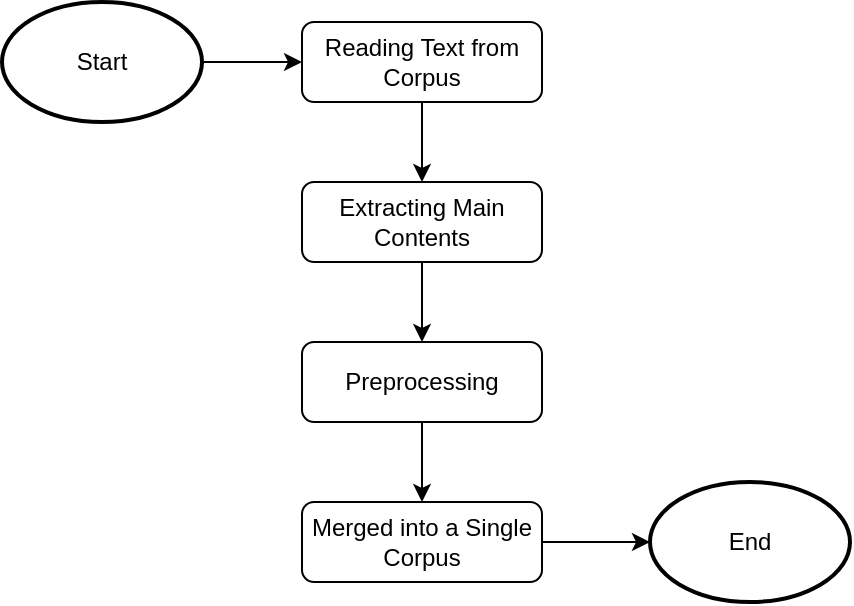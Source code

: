 <mxfile version="26.0.5" pages="4">
  <diagram id="C5RBs43oDa-KdzZeNtuy" name="Page-1">
    <mxGraphModel dx="792" dy="1136" grid="1" gridSize="10" guides="1" tooltips="1" connect="1" arrows="1" fold="1" page="1" pageScale="1" pageWidth="827" pageHeight="1169" math="0" shadow="0">
      <root>
        <mxCell id="WIyWlLk6GJQsqaUBKTNV-0" />
        <mxCell id="WIyWlLk6GJQsqaUBKTNV-1" parent="WIyWlLk6GJQsqaUBKTNV-0" />
        <mxCell id="OSFhY1zVLBIhbrehDJVU-4" style="edgeStyle=orthogonalEdgeStyle;rounded=0;orthogonalLoop=1;jettySize=auto;html=1;exitX=1;exitY=0.5;exitDx=0;exitDy=0;exitPerimeter=0;entryX=0;entryY=0.5;entryDx=0;entryDy=0;" edge="1" parent="WIyWlLk6GJQsqaUBKTNV-1" source="OSFhY1zVLBIhbrehDJVU-2" target="OSFhY1zVLBIhbrehDJVU-3">
          <mxGeometry relative="1" as="geometry" />
        </mxCell>
        <mxCell id="OSFhY1zVLBIhbrehDJVU-2" value="Start" style="strokeWidth=2;html=1;shape=mxgraph.flowchart.start_1;whiteSpace=wrap;" vertex="1" parent="WIyWlLk6GJQsqaUBKTNV-1">
          <mxGeometry x="40" y="30" width="100" height="60" as="geometry" />
        </mxCell>
        <mxCell id="OSFhY1zVLBIhbrehDJVU-7" style="edgeStyle=orthogonalEdgeStyle;rounded=0;orthogonalLoop=1;jettySize=auto;html=1;exitX=0.5;exitY=1;exitDx=0;exitDy=0;entryX=0.5;entryY=0;entryDx=0;entryDy=0;" edge="1" parent="WIyWlLk6GJQsqaUBKTNV-1" source="OSFhY1zVLBIhbrehDJVU-3" target="OSFhY1zVLBIhbrehDJVU-6">
          <mxGeometry relative="1" as="geometry" />
        </mxCell>
        <mxCell id="OSFhY1zVLBIhbrehDJVU-3" value="Reading Text from Corpus" style="rounded=1;whiteSpace=wrap;html=1;fontSize=12;glass=0;strokeWidth=1;shadow=0;" vertex="1" parent="WIyWlLk6GJQsqaUBKTNV-1">
          <mxGeometry x="190" y="40" width="120" height="40" as="geometry" />
        </mxCell>
        <mxCell id="OSFhY1zVLBIhbrehDJVU-10" style="edgeStyle=orthogonalEdgeStyle;rounded=0;orthogonalLoop=1;jettySize=auto;html=1;exitX=0.5;exitY=1;exitDx=0;exitDy=0;entryX=0.5;entryY=0;entryDx=0;entryDy=0;" edge="1" parent="WIyWlLk6GJQsqaUBKTNV-1" source="OSFhY1zVLBIhbrehDJVU-5" target="OSFhY1zVLBIhbrehDJVU-9">
          <mxGeometry relative="1" as="geometry" />
        </mxCell>
        <mxCell id="OSFhY1zVLBIhbrehDJVU-5" value="Preprocessing" style="rounded=1;whiteSpace=wrap;html=1;fontSize=12;glass=0;strokeWidth=1;shadow=0;" vertex="1" parent="WIyWlLk6GJQsqaUBKTNV-1">
          <mxGeometry x="190" y="200" width="120" height="40" as="geometry" />
        </mxCell>
        <mxCell id="OSFhY1zVLBIhbrehDJVU-8" style="edgeStyle=orthogonalEdgeStyle;rounded=0;orthogonalLoop=1;jettySize=auto;html=1;exitX=0.5;exitY=1;exitDx=0;exitDy=0;entryX=0.5;entryY=0;entryDx=0;entryDy=0;" edge="1" parent="WIyWlLk6GJQsqaUBKTNV-1" source="OSFhY1zVLBIhbrehDJVU-6" target="OSFhY1zVLBIhbrehDJVU-5">
          <mxGeometry relative="1" as="geometry" />
        </mxCell>
        <mxCell id="OSFhY1zVLBIhbrehDJVU-6" value="Extracting Main Contents" style="rounded=1;whiteSpace=wrap;html=1;fontSize=12;glass=0;strokeWidth=1;shadow=0;" vertex="1" parent="WIyWlLk6GJQsqaUBKTNV-1">
          <mxGeometry x="190" y="120" width="120" height="40" as="geometry" />
        </mxCell>
        <mxCell id="OSFhY1zVLBIhbrehDJVU-9" value="Merged into a Single Corpus" style="rounded=1;whiteSpace=wrap;html=1;fontSize=12;glass=0;strokeWidth=1;shadow=0;" vertex="1" parent="WIyWlLk6GJQsqaUBKTNV-1">
          <mxGeometry x="190" y="280" width="120" height="40" as="geometry" />
        </mxCell>
        <mxCell id="OSFhY1zVLBIhbrehDJVU-11" value="End" style="strokeWidth=2;html=1;shape=mxgraph.flowchart.start_1;whiteSpace=wrap;" vertex="1" parent="WIyWlLk6GJQsqaUBKTNV-1">
          <mxGeometry x="364" y="270" width="100" height="60" as="geometry" />
        </mxCell>
        <mxCell id="OSFhY1zVLBIhbrehDJVU-12" style="edgeStyle=orthogonalEdgeStyle;rounded=0;orthogonalLoop=1;jettySize=auto;html=1;exitX=1;exitY=0.5;exitDx=0;exitDy=0;entryX=0;entryY=0.5;entryDx=0;entryDy=0;entryPerimeter=0;" edge="1" parent="WIyWlLk6GJQsqaUBKTNV-1" source="OSFhY1zVLBIhbrehDJVU-9" target="OSFhY1zVLBIhbrehDJVU-11">
          <mxGeometry relative="1" as="geometry" />
        </mxCell>
      </root>
    </mxGraphModel>
  </diagram>
  <diagram id="Zvw9sH5_LuOJtjx7pqMQ" name="Page-2">
    <mxGraphModel dx="792" dy="1136" grid="1" gridSize="10" guides="1" tooltips="1" connect="1" arrows="1" fold="1" page="1" pageScale="1" pageWidth="850" pageHeight="1100" math="0" shadow="0">
      <root>
        <mxCell id="0" />
        <mxCell id="1" parent="0" />
        <mxCell id="M7lmwAHoQdcRzypqdLyL-1" style="edgeStyle=orthogonalEdgeStyle;rounded=0;orthogonalLoop=1;jettySize=auto;html=1;exitX=1;exitY=0.5;exitDx=0;exitDy=0;exitPerimeter=0;entryX=0;entryY=0.5;entryDx=0;entryDy=0;" edge="1" parent="1" source="M7lmwAHoQdcRzypqdLyL-2" target="M7lmwAHoQdcRzypqdLyL-4">
          <mxGeometry relative="1" as="geometry" />
        </mxCell>
        <mxCell id="M7lmwAHoQdcRzypqdLyL-2" value="Start" style="strokeWidth=2;html=1;shape=mxgraph.flowchart.start_1;whiteSpace=wrap;" vertex="1" parent="1">
          <mxGeometry x="40" y="30" width="100" height="60" as="geometry" />
        </mxCell>
        <mxCell id="M7lmwAHoQdcRzypqdLyL-3" style="edgeStyle=orthogonalEdgeStyle;rounded=0;orthogonalLoop=1;jettySize=auto;html=1;exitX=0.5;exitY=1;exitDx=0;exitDy=0;entryX=0.5;entryY=0;entryDx=0;entryDy=0;" edge="1" parent="1" source="M7lmwAHoQdcRzypqdLyL-4" target="M7lmwAHoQdcRzypqdLyL-8">
          <mxGeometry relative="1" as="geometry" />
        </mxCell>
        <mxCell id="M7lmwAHoQdcRzypqdLyL-4" value="Create Directory to Store the Dictionary" style="rounded=1;whiteSpace=wrap;html=1;fontSize=12;glass=0;strokeWidth=1;shadow=0;" vertex="1" parent="1">
          <mxGeometry x="190" y="40" width="120" height="40" as="geometry" />
        </mxCell>
        <mxCell id="M7lmwAHoQdcRzypqdLyL-5" style="edgeStyle=orthogonalEdgeStyle;rounded=0;orthogonalLoop=1;jettySize=auto;html=1;exitX=0.5;exitY=1;exitDx=0;exitDy=0;entryX=0.5;entryY=0;entryDx=0;entryDy=0;" edge="1" parent="1" source="M7lmwAHoQdcRzypqdLyL-6" target="M7lmwAHoQdcRzypqdLyL-9">
          <mxGeometry relative="1" as="geometry" />
        </mxCell>
        <mxCell id="M7lmwAHoQdcRzypqdLyL-6" value="Tokenization" style="rounded=1;whiteSpace=wrap;html=1;fontSize=12;glass=0;strokeWidth=1;shadow=0;" vertex="1" parent="1">
          <mxGeometry x="190" y="200" width="120" height="40" as="geometry" />
        </mxCell>
        <mxCell id="M7lmwAHoQdcRzypqdLyL-7" style="edgeStyle=orthogonalEdgeStyle;rounded=0;orthogonalLoop=1;jettySize=auto;html=1;exitX=0.5;exitY=1;exitDx=0;exitDy=0;entryX=0.5;entryY=0;entryDx=0;entryDy=0;" edge="1" parent="1" source="M7lmwAHoQdcRzypqdLyL-8" target="M7lmwAHoQdcRzypqdLyL-6">
          <mxGeometry relative="1" as="geometry" />
        </mxCell>
        <mxCell id="M7lmwAHoQdcRzypqdLyL-8" value="Get the Text from the Corpus" style="rounded=1;whiteSpace=wrap;html=1;fontSize=12;glass=0;strokeWidth=1;shadow=0;" vertex="1" parent="1">
          <mxGeometry x="190" y="120" width="120" height="40" as="geometry" />
        </mxCell>
        <mxCell id="M7lmwAHoQdcRzypqdLyL-16" style="edgeStyle=orthogonalEdgeStyle;rounded=0;orthogonalLoop=1;jettySize=auto;html=1;exitX=1;exitY=0.5;exitDx=0;exitDy=0;entryX=0;entryY=0.5;entryDx=0;entryDy=0;" edge="1" parent="1" source="M7lmwAHoQdcRzypqdLyL-9" target="M7lmwAHoQdcRzypqdLyL-12">
          <mxGeometry relative="1" as="geometry" />
        </mxCell>
        <mxCell id="M7lmwAHoQdcRzypqdLyL-9" value="Preprocessing" style="rounded=1;whiteSpace=wrap;html=1;fontSize=12;glass=0;strokeWidth=1;shadow=0;" vertex="1" parent="1">
          <mxGeometry x="190" y="280" width="120" height="40" as="geometry" />
        </mxCell>
        <mxCell id="M7lmwAHoQdcRzypqdLyL-18" style="edgeStyle=orthogonalEdgeStyle;rounded=0;orthogonalLoop=1;jettySize=auto;html=1;exitX=0.5;exitY=0;exitDx=0;exitDy=0;entryX=0.5;entryY=1;entryDx=0;entryDy=0;" edge="1" parent="1" source="M7lmwAHoQdcRzypqdLyL-12" target="M7lmwAHoQdcRzypqdLyL-17">
          <mxGeometry relative="1" as="geometry" />
        </mxCell>
        <mxCell id="M7lmwAHoQdcRzypqdLyL-12" value="Combined with General English" style="rounded=1;whiteSpace=wrap;html=1;fontSize=12;glass=0;strokeWidth=1;shadow=0;" vertex="1" parent="1">
          <mxGeometry x="365" y="280" width="120" height="40" as="geometry" />
        </mxCell>
        <mxCell id="M7lmwAHoQdcRzypqdLyL-17" value="Save the Dictionary" style="rounded=1;whiteSpace=wrap;html=1;fontSize=12;glass=0;strokeWidth=1;shadow=0;" vertex="1" parent="1">
          <mxGeometry x="365" y="200" width="120" height="40" as="geometry" />
        </mxCell>
        <mxCell id="M7lmwAHoQdcRzypqdLyL-19" value="End" style="strokeWidth=2;html=1;shape=mxgraph.flowchart.start_1;whiteSpace=wrap;" vertex="1" parent="1">
          <mxGeometry x="540" y="190" width="100" height="60" as="geometry" />
        </mxCell>
        <mxCell id="M7lmwAHoQdcRzypqdLyL-20" style="edgeStyle=orthogonalEdgeStyle;rounded=0;orthogonalLoop=1;jettySize=auto;html=1;exitX=1;exitY=0.5;exitDx=0;exitDy=0;entryX=0;entryY=0.5;entryDx=0;entryDy=0;entryPerimeter=0;" edge="1" parent="1" source="M7lmwAHoQdcRzypqdLyL-17" target="M7lmwAHoQdcRzypqdLyL-19">
          <mxGeometry relative="1" as="geometry" />
        </mxCell>
      </root>
    </mxGraphModel>
  </diagram>
  <diagram id="W-mHKG8sjBY40QXtWyhc" name="Page-3">
    <mxGraphModel dx="754" dy="1082" grid="1" gridSize="10" guides="1" tooltips="1" connect="1" arrows="1" fold="1" page="1" pageScale="1" pageWidth="850" pageHeight="1100" math="0" shadow="0">
      <root>
        <mxCell id="0" />
        <mxCell id="1" parent="0" />
        <mxCell id="UWZoVWcZnW0mq5JRyUD9-1" style="edgeStyle=orthogonalEdgeStyle;rounded=0;orthogonalLoop=1;jettySize=auto;html=1;exitX=1;exitY=0.5;exitDx=0;exitDy=0;exitPerimeter=0;entryX=0;entryY=0.5;entryDx=0;entryDy=0;" edge="1" parent="1" source="UWZoVWcZnW0mq5JRyUD9-2" target="UWZoVWcZnW0mq5JRyUD9-3">
          <mxGeometry relative="1" as="geometry" />
        </mxCell>
        <mxCell id="UWZoVWcZnW0mq5JRyUD9-2" value="Start" style="strokeWidth=2;html=1;shape=mxgraph.flowchart.start_1;whiteSpace=wrap;" vertex="1" parent="1">
          <mxGeometry x="40" y="30" width="100" height="60" as="geometry" />
        </mxCell>
        <mxCell id="UWZoVWcZnW0mq5JRyUD9-7" style="edgeStyle=orthogonalEdgeStyle;rounded=0;orthogonalLoop=1;jettySize=auto;html=1;exitX=0.5;exitY=1;exitDx=0;exitDy=0;entryX=0.5;entryY=0;entryDx=0;entryDy=0;" edge="1" parent="1" source="UWZoVWcZnW0mq5JRyUD9-3" target="UWZoVWcZnW0mq5JRyUD9-4">
          <mxGeometry relative="1" as="geometry" />
        </mxCell>
        <mxCell id="UWZoVWcZnW0mq5JRyUD9-3" value="Sentence Segmentation" style="rounded=1;whiteSpace=wrap;html=1;fontSize=12;glass=0;strokeWidth=1;shadow=0;" vertex="1" parent="1">
          <mxGeometry x="190" y="40" width="120" height="40" as="geometry" />
        </mxCell>
        <mxCell id="UWZoVWcZnW0mq5JRyUD9-8" style="edgeStyle=orthogonalEdgeStyle;rounded=0;orthogonalLoop=1;jettySize=auto;html=1;exitX=0.5;exitY=1;exitDx=0;exitDy=0;entryX=0.5;entryY=0;entryDx=0;entryDy=0;" edge="1" parent="1" source="UWZoVWcZnW0mq5JRyUD9-4" target="UWZoVWcZnW0mq5JRyUD9-5">
          <mxGeometry relative="1" as="geometry" />
        </mxCell>
        <mxCell id="UWZoVWcZnW0mq5JRyUD9-4" value="Tokenization" style="rounded=1;whiteSpace=wrap;html=1;fontSize=12;glass=0;strokeWidth=1;shadow=0;" vertex="1" parent="1">
          <mxGeometry x="190" y="120" width="120" height="40" as="geometry" />
        </mxCell>
        <mxCell id="UWZoVWcZnW0mq5JRyUD9-9" style="edgeStyle=orthogonalEdgeStyle;rounded=0;orthogonalLoop=1;jettySize=auto;html=1;exitX=0.5;exitY=1;exitDx=0;exitDy=0;entryX=0.5;entryY=0;entryDx=0;entryDy=0;" edge="1" parent="1" source="UWZoVWcZnW0mq5JRyUD9-5" target="UWZoVWcZnW0mq5JRyUD9-6">
          <mxGeometry relative="1" as="geometry" />
        </mxCell>
        <mxCell id="UWZoVWcZnW0mq5JRyUD9-5" value="Padding" style="rounded=1;whiteSpace=wrap;html=1;fontSize=12;glass=0;strokeWidth=1;shadow=0;" vertex="1" parent="1">
          <mxGeometry x="190" y="200" width="120" height="40" as="geometry" />
        </mxCell>
        <mxCell id="UWZoVWcZnW0mq5JRyUD9-12" style="edgeStyle=orthogonalEdgeStyle;rounded=0;orthogonalLoop=1;jettySize=auto;html=1;exitX=1;exitY=0.5;exitDx=0;exitDy=0;entryX=0;entryY=0.5;entryDx=0;entryDy=0;" edge="1" parent="1" source="UWZoVWcZnW0mq5JRyUD9-6" target="UWZoVWcZnW0mq5JRyUD9-10">
          <mxGeometry relative="1" as="geometry" />
        </mxCell>
        <mxCell id="UWZoVWcZnW0mq5JRyUD9-6" value="Build N-Gram Model" style="rounded=1;whiteSpace=wrap;html=1;fontSize=12;glass=0;strokeWidth=1;shadow=0;" vertex="1" parent="1">
          <mxGeometry x="190" y="280" width="120" height="40" as="geometry" />
        </mxCell>
        <mxCell id="UWZoVWcZnW0mq5JRyUD9-13" style="edgeStyle=orthogonalEdgeStyle;rounded=0;orthogonalLoop=1;jettySize=auto;html=1;exitX=0.5;exitY=1;exitDx=0;exitDy=0;entryX=0.5;entryY=0;entryDx=0;entryDy=0;" edge="1" parent="1" source="UWZoVWcZnW0mq5JRyUD9-10" target="UWZoVWcZnW0mq5JRyUD9-11">
          <mxGeometry relative="1" as="geometry" />
        </mxCell>
        <mxCell id="UWZoVWcZnW0mq5JRyUD9-10" value="Check for non-word Error" style="rounded=1;whiteSpace=wrap;html=1;fontSize=12;glass=0;strokeWidth=1;shadow=0;" vertex="1" parent="1">
          <mxGeometry x="370" y="50" width="120" height="40" as="geometry" />
        </mxCell>
        <mxCell id="UWZoVWcZnW0mq5JRyUD9-15" style="edgeStyle=orthogonalEdgeStyle;rounded=0;orthogonalLoop=1;jettySize=auto;html=1;exitX=1;exitY=0.5;exitDx=0;exitDy=0;entryX=0;entryY=0.5;entryDx=0;entryDy=0;" edge="1" parent="1" source="UWZoVWcZnW0mq5JRyUD9-11" target="UWZoVWcZnW0mq5JRyUD9-14">
          <mxGeometry relative="1" as="geometry" />
        </mxCell>
        <mxCell id="UWZoVWcZnW0mq5JRyUD9-16" value="Yes" style="edgeLabel;html=1;align=center;verticalAlign=middle;resizable=0;points=[];" vertex="1" connectable="0" parent="UWZoVWcZnW0mq5JRyUD9-15">
          <mxGeometry x="-0.2" y="4" relative="1" as="geometry">
            <mxPoint y="3" as="offset" />
          </mxGeometry>
        </mxCell>
        <mxCell id="UWZoVWcZnW0mq5JRyUD9-32" style="edgeStyle=orthogonalEdgeStyle;rounded=0;orthogonalLoop=1;jettySize=auto;html=1;exitX=0.5;exitY=1;exitDx=0;exitDy=0;entryX=0;entryY=0.5;entryDx=0;entryDy=0;" edge="1" parent="1" source="UWZoVWcZnW0mq5JRyUD9-11" target="UWZoVWcZnW0mq5JRyUD9-31">
          <mxGeometry relative="1" as="geometry" />
        </mxCell>
        <mxCell id="UWZoVWcZnW0mq5JRyUD9-11" value="Token&amp;nbsp;&lt;div&gt;existed?&lt;/div&gt;" style="rhombus;whiteSpace=wrap;html=1;" vertex="1" parent="1">
          <mxGeometry x="390" y="138" width="80" height="80" as="geometry" />
        </mxCell>
        <mxCell id="UWZoVWcZnW0mq5JRyUD9-20" style="edgeStyle=orthogonalEdgeStyle;rounded=0;orthogonalLoop=1;jettySize=auto;html=1;exitX=1;exitY=0.5;exitDx=0;exitDy=0;entryX=0;entryY=0.5;entryDx=0;entryDy=0;" edge="1" parent="1" source="UWZoVWcZnW0mq5JRyUD9-14" target="UWZoVWcZnW0mq5JRyUD9-17">
          <mxGeometry relative="1" as="geometry" />
        </mxCell>
        <mxCell id="UWZoVWcZnW0mq5JRyUD9-21" style="edgeStyle=orthogonalEdgeStyle;rounded=0;orthogonalLoop=1;jettySize=auto;html=1;exitX=1;exitY=0.5;exitDx=0;exitDy=0;entryX=0;entryY=0.5;entryDx=0;entryDy=0;" edge="1" parent="1" source="UWZoVWcZnW0mq5JRyUD9-14" target="UWZoVWcZnW0mq5JRyUD9-18">
          <mxGeometry relative="1" as="geometry" />
        </mxCell>
        <mxCell id="UWZoVWcZnW0mq5JRyUD9-22" style="edgeStyle=orthogonalEdgeStyle;rounded=0;orthogonalLoop=1;jettySize=auto;html=1;exitX=1;exitY=0.5;exitDx=0;exitDy=0;entryX=0;entryY=0.5;entryDx=0;entryDy=0;" edge="1" parent="1" source="UWZoVWcZnW0mq5JRyUD9-14" target="UWZoVWcZnW0mq5JRyUD9-19">
          <mxGeometry relative="1" as="geometry" />
        </mxCell>
        <mxCell id="UWZoVWcZnW0mq5JRyUD9-14" value="Check for real-word Error" style="rounded=1;whiteSpace=wrap;html=1;fontSize=12;glass=0;strokeWidth=1;shadow=0;" vertex="1" parent="1">
          <mxGeometry x="520" y="158" width="120" height="40" as="geometry" />
        </mxCell>
        <mxCell id="UWZoVWcZnW0mq5JRyUD9-24" style="edgeStyle=orthogonalEdgeStyle;rounded=0;orthogonalLoop=1;jettySize=auto;html=1;exitX=1;exitY=0.5;exitDx=0;exitDy=0;entryX=0;entryY=0.5;entryDx=0;entryDy=0;" edge="1" parent="1" source="UWZoVWcZnW0mq5JRyUD9-17" target="UWZoVWcZnW0mq5JRyUD9-23">
          <mxGeometry relative="1" as="geometry" />
        </mxCell>
        <mxCell id="UWZoVWcZnW0mq5JRyUD9-17" value="Calculate Bigram Probs" style="rounded=1;whiteSpace=wrap;html=1;fontSize=12;glass=0;strokeWidth=1;shadow=0;" vertex="1" parent="1">
          <mxGeometry x="685" y="88" width="120" height="40" as="geometry" />
        </mxCell>
        <mxCell id="UWZoVWcZnW0mq5JRyUD9-45" style="edgeStyle=orthogonalEdgeStyle;rounded=0;orthogonalLoop=1;jettySize=auto;html=1;exitX=1;exitY=0.5;exitDx=0;exitDy=0;entryX=0;entryY=0.5;entryDx=0;entryDy=0;" edge="1" parent="1" source="UWZoVWcZnW0mq5JRyUD9-18" target="UWZoVWcZnW0mq5JRyUD9-23">
          <mxGeometry relative="1" as="geometry" />
        </mxCell>
        <mxCell id="UWZoVWcZnW0mq5JRyUD9-18" value="Calculate Right Bigram Probs" style="rounded=1;whiteSpace=wrap;html=1;fontSize=12;glass=0;strokeWidth=1;shadow=0;" vertex="1" parent="1">
          <mxGeometry x="685" y="158" width="120" height="40" as="geometry" />
        </mxCell>
        <mxCell id="UWZoVWcZnW0mq5JRyUD9-26" style="edgeStyle=orthogonalEdgeStyle;rounded=0;orthogonalLoop=1;jettySize=auto;html=1;exitX=1;exitY=0.5;exitDx=0;exitDy=0;entryX=0;entryY=0.5;entryDx=0;entryDy=0;" edge="1" parent="1" source="UWZoVWcZnW0mq5JRyUD9-19" target="UWZoVWcZnW0mq5JRyUD9-23">
          <mxGeometry relative="1" as="geometry" />
        </mxCell>
        <mxCell id="UWZoVWcZnW0mq5JRyUD9-19" value="Calculate Trigram Probs" style="rounded=1;whiteSpace=wrap;html=1;fontSize=12;glass=0;strokeWidth=1;shadow=0;" vertex="1" parent="1">
          <mxGeometry x="685" y="228" width="120" height="40" as="geometry" />
        </mxCell>
        <mxCell id="UWZoVWcZnW0mq5JRyUD9-29" style="edgeStyle=orthogonalEdgeStyle;rounded=0;orthogonalLoop=1;jettySize=auto;html=1;exitX=1;exitY=0.5;exitDx=0;exitDy=0;entryX=0;entryY=0.5;entryDx=0;entryDy=0;" edge="1" parent="1" source="UWZoVWcZnW0mq5JRyUD9-23" target="UWZoVWcZnW0mq5JRyUD9-28">
          <mxGeometry relative="1" as="geometry" />
        </mxCell>
        <mxCell id="UWZoVWcZnW0mq5JRyUD9-23" value="Calculate Weighted Probs" style="rounded=1;whiteSpace=wrap;html=1;fontSize=12;glass=0;strokeWidth=1;shadow=0;" vertex="1" parent="1">
          <mxGeometry x="865" y="158" width="120" height="40" as="geometry" />
        </mxCell>
        <mxCell id="UWZoVWcZnW0mq5JRyUD9-36" style="edgeStyle=orthogonalEdgeStyle;rounded=0;orthogonalLoop=1;jettySize=auto;html=1;exitX=0.5;exitY=1;exitDx=0;exitDy=0;entryX=0.5;entryY=0;entryDx=0;entryDy=0;" edge="1" parent="1" source="UWZoVWcZnW0mq5JRyUD9-28" target="UWZoVWcZnW0mq5JRyUD9-30">
          <mxGeometry relative="1" as="geometry" />
        </mxCell>
        <mxCell id="UWZoVWcZnW0mq5JRyUD9-41" value="Yes" style="edgeLabel;html=1;align=center;verticalAlign=middle;resizable=0;points=[];" vertex="1" connectable="0" parent="UWZoVWcZnW0mq5JRyUD9-36">
          <mxGeometry x="0.229" y="-2" relative="1" as="geometry">
            <mxPoint x="14" as="offset" />
          </mxGeometry>
        </mxCell>
        <mxCell id="UWZoVWcZnW0mq5JRyUD9-40" style="edgeStyle=orthogonalEdgeStyle;rounded=0;orthogonalLoop=1;jettySize=auto;html=1;exitX=0.5;exitY=1;exitDx=0;exitDy=0;entryX=0.5;entryY=0;entryDx=0;entryDy=0;" edge="1" parent="1" source="UWZoVWcZnW0mq5JRyUD9-28" target="UWZoVWcZnW0mq5JRyUD9-39">
          <mxGeometry relative="1" as="geometry" />
        </mxCell>
        <mxCell id="UWZoVWcZnW0mq5JRyUD9-42" value="No" style="edgeLabel;html=1;align=center;verticalAlign=middle;resizable=0;points=[];" vertex="1" connectable="0" parent="UWZoVWcZnW0mq5JRyUD9-40">
          <mxGeometry x="-0.043" y="3" relative="1" as="geometry">
            <mxPoint y="2" as="offset" />
          </mxGeometry>
        </mxCell>
        <mxCell id="UWZoVWcZnW0mq5JRyUD9-28" value="Probs &amp;lt; Threshold?" style="rhombus;whiteSpace=wrap;html=1;" vertex="1" parent="1">
          <mxGeometry x="1025" y="138" width="80" height="80" as="geometry" />
        </mxCell>
        <mxCell id="UWZoVWcZnW0mq5JRyUD9-30" value="Mark Token as Real-Word Error" style="rounded=1;whiteSpace=wrap;html=1;fontSize=12;glass=0;strokeWidth=1;shadow=0;" vertex="1" parent="1">
          <mxGeometry x="915" y="268" width="120" height="40" as="geometry" />
        </mxCell>
        <mxCell id="UWZoVWcZnW0mq5JRyUD9-31" value="Marked as Non-Word Error" style="rounded=1;whiteSpace=wrap;html=1;fontSize=12;glass=0;strokeWidth=1;shadow=0;" vertex="1" parent="1">
          <mxGeometry x="515" y="330" width="120" height="40" as="geometry" />
        </mxCell>
        <mxCell id="UWZoVWcZnW0mq5JRyUD9-33" value="End" style="strokeWidth=2;html=1;shape=mxgraph.flowchart.start_1;whiteSpace=wrap;" vertex="1" parent="1">
          <mxGeometry x="710" y="320" width="100" height="60" as="geometry" />
        </mxCell>
        <mxCell id="UWZoVWcZnW0mq5JRyUD9-35" style="edgeStyle=orthogonalEdgeStyle;rounded=0;orthogonalLoop=1;jettySize=auto;html=1;exitX=1;exitY=0.5;exitDx=0;exitDy=0;entryX=0;entryY=0.5;entryDx=0;entryDy=0;entryPerimeter=0;" edge="1" parent="1" source="UWZoVWcZnW0mq5JRyUD9-31" target="UWZoVWcZnW0mq5JRyUD9-33">
          <mxGeometry relative="1" as="geometry" />
        </mxCell>
        <mxCell id="UWZoVWcZnW0mq5JRyUD9-44" style="edgeStyle=orthogonalEdgeStyle;rounded=0;orthogonalLoop=1;jettySize=auto;html=1;exitX=1;exitY=0.5;exitDx=0;exitDy=0;entryX=1;entryY=0.5;entryDx=0;entryDy=0;" edge="1" parent="1" source="UWZoVWcZnW0mq5JRyUD9-39" target="UWZoVWcZnW0mq5JRyUD9-10">
          <mxGeometry relative="1" as="geometry" />
        </mxCell>
        <mxCell id="UWZoVWcZnW0mq5JRyUD9-39" value="Continue for Other Tokens" style="rounded=1;whiteSpace=wrap;html=1;fontSize=12;glass=0;strokeWidth=1;shadow=0;" vertex="1" parent="1">
          <mxGeometry x="1095" y="268" width="120" height="40" as="geometry" />
        </mxCell>
        <mxCell id="UWZoVWcZnW0mq5JRyUD9-43" style="edgeStyle=orthogonalEdgeStyle;rounded=0;orthogonalLoop=1;jettySize=auto;html=1;exitX=0.5;exitY=1;exitDx=0;exitDy=0;entryX=1;entryY=0.5;entryDx=0;entryDy=0;entryPerimeter=0;" edge="1" parent="1" source="UWZoVWcZnW0mq5JRyUD9-30" target="UWZoVWcZnW0mq5JRyUD9-33">
          <mxGeometry relative="1" as="geometry" />
        </mxCell>
      </root>
    </mxGraphModel>
  </diagram>
  <diagram id="LThDeTxnzUwzrgzrH06p" name="Page-4">
    <mxGraphModel dx="528" dy="757" grid="1" gridSize="10" guides="1" tooltips="1" connect="1" arrows="1" fold="1" page="1" pageScale="1" pageWidth="850" pageHeight="1100" math="0" shadow="0">
      <root>
        <mxCell id="0" />
        <mxCell id="1" parent="0" />
        <mxCell id="td52QtcZlS1j5IO8dith-3" style="edgeStyle=orthogonalEdgeStyle;rounded=0;orthogonalLoop=1;jettySize=auto;html=1;exitX=1;exitY=0.5;exitDx=0;exitDy=0;exitPerimeter=0;entryX=0;entryY=0.5;entryDx=0;entryDy=0;" edge="1" parent="1" source="td52QtcZlS1j5IO8dith-1" target="td52QtcZlS1j5IO8dith-2">
          <mxGeometry relative="1" as="geometry" />
        </mxCell>
        <mxCell id="td52QtcZlS1j5IO8dith-1" value="Start" style="strokeWidth=2;html=1;shape=mxgraph.flowchart.start_1;whiteSpace=wrap;" vertex="1" parent="1">
          <mxGeometry x="40" y="30" width="100" height="60" as="geometry" />
        </mxCell>
        <mxCell id="td52QtcZlS1j5IO8dith-5" style="edgeStyle=orthogonalEdgeStyle;rounded=0;orthogonalLoop=1;jettySize=auto;html=1;exitX=0.5;exitY=1;exitDx=0;exitDy=0;entryX=0.5;entryY=0;entryDx=0;entryDy=0;" edge="1" parent="1" source="td52QtcZlS1j5IO8dith-2" target="td52QtcZlS1j5IO8dith-4">
          <mxGeometry relative="1" as="geometry" />
        </mxCell>
        <mxCell id="td52QtcZlS1j5IO8dith-2" value="Get Words from Dictionary" style="rounded=1;whiteSpace=wrap;html=1;fontSize=12;glass=0;strokeWidth=1;shadow=0;" vertex="1" parent="1">
          <mxGeometry x="190" y="40" width="120" height="40" as="geometry" />
        </mxCell>
        <mxCell id="td52QtcZlS1j5IO8dith-7" style="edgeStyle=orthogonalEdgeStyle;rounded=0;orthogonalLoop=1;jettySize=auto;html=1;exitX=0.5;exitY=1;exitDx=0;exitDy=0;entryX=0.5;entryY=0;entryDx=0;entryDy=0;" edge="1" parent="1" source="td52QtcZlS1j5IO8dith-4" target="td52QtcZlS1j5IO8dith-6">
          <mxGeometry relative="1" as="geometry" />
        </mxCell>
        <mxCell id="td52QtcZlS1j5IO8dith-4" value="Get Candidates with Edit Distance &amp;lt;= 3" style="rounded=1;whiteSpace=wrap;html=1;fontSize=12;glass=0;strokeWidth=1;shadow=0;" vertex="1" parent="1">
          <mxGeometry x="190" y="130" width="120" height="40" as="geometry" />
        </mxCell>
        <mxCell id="95ANsslrWceTwbrdhWKP-4" style="edgeStyle=orthogonalEdgeStyle;rounded=0;orthogonalLoop=1;jettySize=auto;html=1;exitX=1;exitY=0.5;exitDx=0;exitDy=0;entryX=0;entryY=0.5;entryDx=0;entryDy=0;" edge="1" parent="1" source="td52QtcZlS1j5IO8dith-6" target="95ANsslrWceTwbrdhWKP-2">
          <mxGeometry relative="1" as="geometry" />
        </mxCell>
        <mxCell id="95ANsslrWceTwbrdhWKP-5" style="edgeStyle=orthogonalEdgeStyle;rounded=0;orthogonalLoop=1;jettySize=auto;html=1;exitX=1;exitY=0.5;exitDx=0;exitDy=0;entryX=0;entryY=0.5;entryDx=0;entryDy=0;" edge="1" parent="1" source="td52QtcZlS1j5IO8dith-6" target="95ANsslrWceTwbrdhWKP-1">
          <mxGeometry relative="1" as="geometry" />
        </mxCell>
        <mxCell id="95ANsslrWceTwbrdhWKP-6" style="edgeStyle=orthogonalEdgeStyle;rounded=0;orthogonalLoop=1;jettySize=auto;html=1;exitX=1;exitY=0.5;exitDx=0;exitDy=0;entryX=0;entryY=0.5;entryDx=0;entryDy=0;" edge="1" parent="1" source="td52QtcZlS1j5IO8dith-6" target="95ANsslrWceTwbrdhWKP-3">
          <mxGeometry relative="1" as="geometry" />
        </mxCell>
        <mxCell id="td52QtcZlS1j5IO8dith-6" value="Build N-Grams" style="rounded=1;whiteSpace=wrap;html=1;fontSize=12;glass=0;strokeWidth=1;shadow=0;" vertex="1" parent="1">
          <mxGeometry x="190" y="220" width="120" height="40" as="geometry" />
        </mxCell>
        <mxCell id="95ANsslrWceTwbrdhWKP-1" value="Calculate Bigram Probs" style="rounded=1;whiteSpace=wrap;html=1;fontSize=12;glass=0;strokeWidth=1;shadow=0;" vertex="1" parent="1">
          <mxGeometry x="365" y="150" width="120" height="40" as="geometry" />
        </mxCell>
        <mxCell id="FPL1J-P6Dz7s0yfwkj_Q-2" style="edgeStyle=orthogonalEdgeStyle;rounded=0;orthogonalLoop=1;jettySize=auto;html=1;exitX=1;exitY=0.5;exitDx=0;exitDy=0;entryX=0;entryY=0.5;entryDx=0;entryDy=0;" edge="1" parent="1" source="95ANsslrWceTwbrdhWKP-2" target="FPL1J-P6Dz7s0yfwkj_Q-1">
          <mxGeometry relative="1" as="geometry" />
        </mxCell>
        <mxCell id="95ANsslrWceTwbrdhWKP-2" value="Calculate Right Bigram Probs" style="rounded=1;whiteSpace=wrap;html=1;fontSize=12;glass=0;strokeWidth=1;shadow=0;" vertex="1" parent="1">
          <mxGeometry x="365" y="220" width="120" height="40" as="geometry" />
        </mxCell>
        <mxCell id="95ANsslrWceTwbrdhWKP-3" value="Calculate Trigram Probs" style="rounded=1;whiteSpace=wrap;html=1;fontSize=12;glass=0;strokeWidth=1;shadow=0;" vertex="1" parent="1">
          <mxGeometry x="365" y="290" width="120" height="40" as="geometry" />
        </mxCell>
        <mxCell id="FPL1J-P6Dz7s0yfwkj_Q-4" style="edgeStyle=orthogonalEdgeStyle;rounded=0;orthogonalLoop=1;jettySize=auto;html=1;exitX=0.5;exitY=1;exitDx=0;exitDy=0;entryX=0.5;entryY=0;entryDx=0;entryDy=0;" edge="1" parent="1" source="FPL1J-P6Dz7s0yfwkj_Q-1" target="FPL1J-P6Dz7s0yfwkj_Q-3">
          <mxGeometry relative="1" as="geometry" />
        </mxCell>
        <mxCell id="FPL1J-P6Dz7s0yfwkj_Q-1" value="Calculate Weighted Probs" style="rounded=1;whiteSpace=wrap;html=1;fontSize=12;glass=0;strokeWidth=1;shadow=0;" vertex="1" parent="1">
          <mxGeometry x="550" y="220" width="120" height="40" as="geometry" />
        </mxCell>
        <mxCell id="FPL1J-P6Dz7s0yfwkj_Q-6" style="edgeStyle=orthogonalEdgeStyle;rounded=0;orthogonalLoop=1;jettySize=auto;html=1;exitX=0.5;exitY=1;exitDx=0;exitDy=0;entryX=0.5;entryY=0;entryDx=0;entryDy=0;" edge="1" parent="1" source="FPL1J-P6Dz7s0yfwkj_Q-3" target="FPL1J-P6Dz7s0yfwkj_Q-5">
          <mxGeometry relative="1" as="geometry" />
        </mxCell>
        <mxCell id="FPL1J-P6Dz7s0yfwkj_Q-3" value="Get Candidates with Weighted Probs &amp;gt;= threshold" style="rounded=1;whiteSpace=wrap;html=1;fontSize=12;glass=0;strokeWidth=1;shadow=0;" vertex="1" parent="1">
          <mxGeometry x="550" y="300" width="120" height="50" as="geometry" />
        </mxCell>
        <mxCell id="FPL1J-P6Dz7s0yfwkj_Q-10" style="edgeStyle=orthogonalEdgeStyle;rounded=0;orthogonalLoop=1;jettySize=auto;html=1;exitX=0.5;exitY=1;exitDx=0;exitDy=0;entryX=0.5;entryY=0;entryDx=0;entryDy=0;" edge="1" parent="1" source="FPL1J-P6Dz7s0yfwkj_Q-5" target="FPL1J-P6Dz7s0yfwkj_Q-7">
          <mxGeometry relative="1" as="geometry" />
        </mxCell>
        <mxCell id="FPL1J-P6Dz7s0yfwkj_Q-5" value="Implement Double Metaphone Distance" style="rounded=1;whiteSpace=wrap;html=1;fontSize=12;glass=0;strokeWidth=1;shadow=0;" vertex="1" parent="1">
          <mxGeometry x="550" y="390" width="120" height="40" as="geometry" />
        </mxCell>
        <mxCell id="FPL1J-P6Dz7s0yfwkj_Q-11" style="edgeStyle=orthogonalEdgeStyle;rounded=0;orthogonalLoop=1;jettySize=auto;html=1;exitX=0.5;exitY=1;exitDx=0;exitDy=0;entryX=0.5;entryY=0;entryDx=0;entryDy=0;" edge="1" parent="1" source="FPL1J-P6Dz7s0yfwkj_Q-7" target="FPL1J-P6Dz7s0yfwkj_Q-8">
          <mxGeometry relative="1" as="geometry" />
        </mxCell>
        <mxCell id="FPL1J-P6Dz7s0yfwkj_Q-7" value="Calculates Weighted Score with Dist &amp;amp; Probs" style="rounded=1;whiteSpace=wrap;html=1;fontSize=12;glass=0;strokeWidth=1;shadow=0;" vertex="1" parent="1">
          <mxGeometry x="550" y="470" width="120" height="50" as="geometry" />
        </mxCell>
        <mxCell id="FPL1J-P6Dz7s0yfwkj_Q-8" value="Sorted Candidate Based on Weighted Score" style="rounded=1;whiteSpace=wrap;html=1;fontSize=12;glass=0;strokeWidth=1;shadow=0;" vertex="1" parent="1">
          <mxGeometry x="550" y="550" width="120" height="50" as="geometry" />
        </mxCell>
        <mxCell id="FPL1J-P6Dz7s0yfwkj_Q-9" value="End" style="strokeWidth=2;html=1;shape=mxgraph.flowchart.start_1;whiteSpace=wrap;" vertex="1" parent="1">
          <mxGeometry x="720" y="545" width="100" height="60" as="geometry" />
        </mxCell>
        <mxCell id="FPL1J-P6Dz7s0yfwkj_Q-12" style="edgeStyle=orthogonalEdgeStyle;rounded=0;orthogonalLoop=1;jettySize=auto;html=1;exitX=1;exitY=0.5;exitDx=0;exitDy=0;entryX=0;entryY=0.5;entryDx=0;entryDy=0;entryPerimeter=0;" edge="1" parent="1" source="FPL1J-P6Dz7s0yfwkj_Q-8" target="FPL1J-P6Dz7s0yfwkj_Q-9">
          <mxGeometry relative="1" as="geometry" />
        </mxCell>
      </root>
    </mxGraphModel>
  </diagram>
</mxfile>
